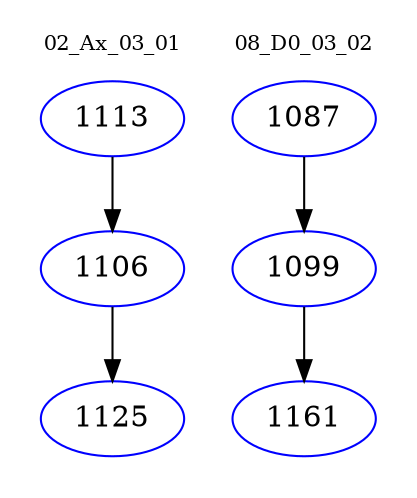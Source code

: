 digraph{
subgraph cluster_0 {
color = white
label = "02_Ax_03_01";
fontsize=10;
T0_1113 [label="1113", color="blue"]
T0_1113 -> T0_1106 [color="black"]
T0_1106 [label="1106", color="blue"]
T0_1106 -> T0_1125 [color="black"]
T0_1125 [label="1125", color="blue"]
}
subgraph cluster_1 {
color = white
label = "08_D0_03_02";
fontsize=10;
T1_1087 [label="1087", color="blue"]
T1_1087 -> T1_1099 [color="black"]
T1_1099 [label="1099", color="blue"]
T1_1099 -> T1_1161 [color="black"]
T1_1161 [label="1161", color="blue"]
}
}

